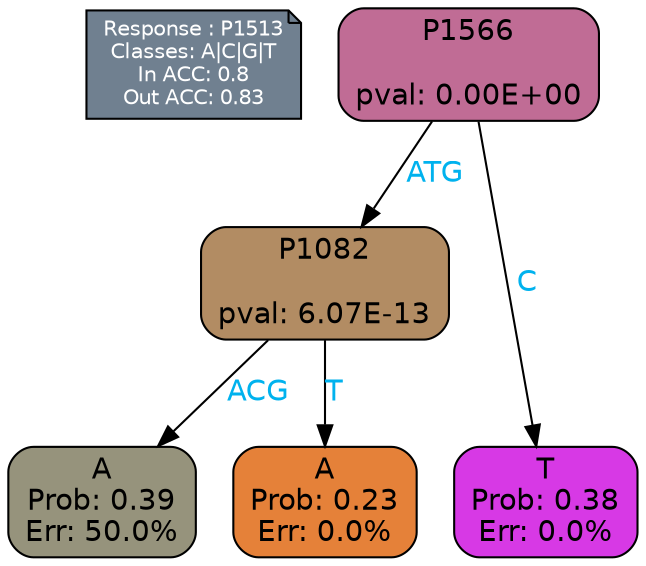 digraph Tree {
node [shape=box, style="filled, rounded", color="black", fontname=helvetica] ;
graph [ranksep=equally, splines=polylines, bgcolor=transparent, dpi=600] ;
edge [fontname=helvetica] ;
LEGEND [label="Response : P1513
Classes: A|C|G|T
In ACC: 0.8
Out ACC: 0.83
",shape=note,align=left,style=filled,fillcolor="slategray",fontcolor="white",fontsize=10];1 [label="P1566

pval: 0.00E+00", fillcolor="#c06c95"] ;
2 [label="P1082

pval: 6.07E-13", fillcolor="#b28c63"] ;
3 [label="A
Prob: 0.39
Err: 50.0%", fillcolor="#96937c"] ;
4 [label="A
Prob: 0.23
Err: 0.0%", fillcolor="#e58139"] ;
5 [label="T
Prob: 0.38
Err: 0.0%", fillcolor="#d739e5"] ;
1 -> 2 [label="ATG",fontcolor=deepskyblue2] ;
1 -> 5 [label="C",fontcolor=deepskyblue2] ;
2 -> 3 [label="ACG",fontcolor=deepskyblue2] ;
2 -> 4 [label="T",fontcolor=deepskyblue2] ;
{rank = same; 3;4;5;}{rank = same; LEGEND;1;}}